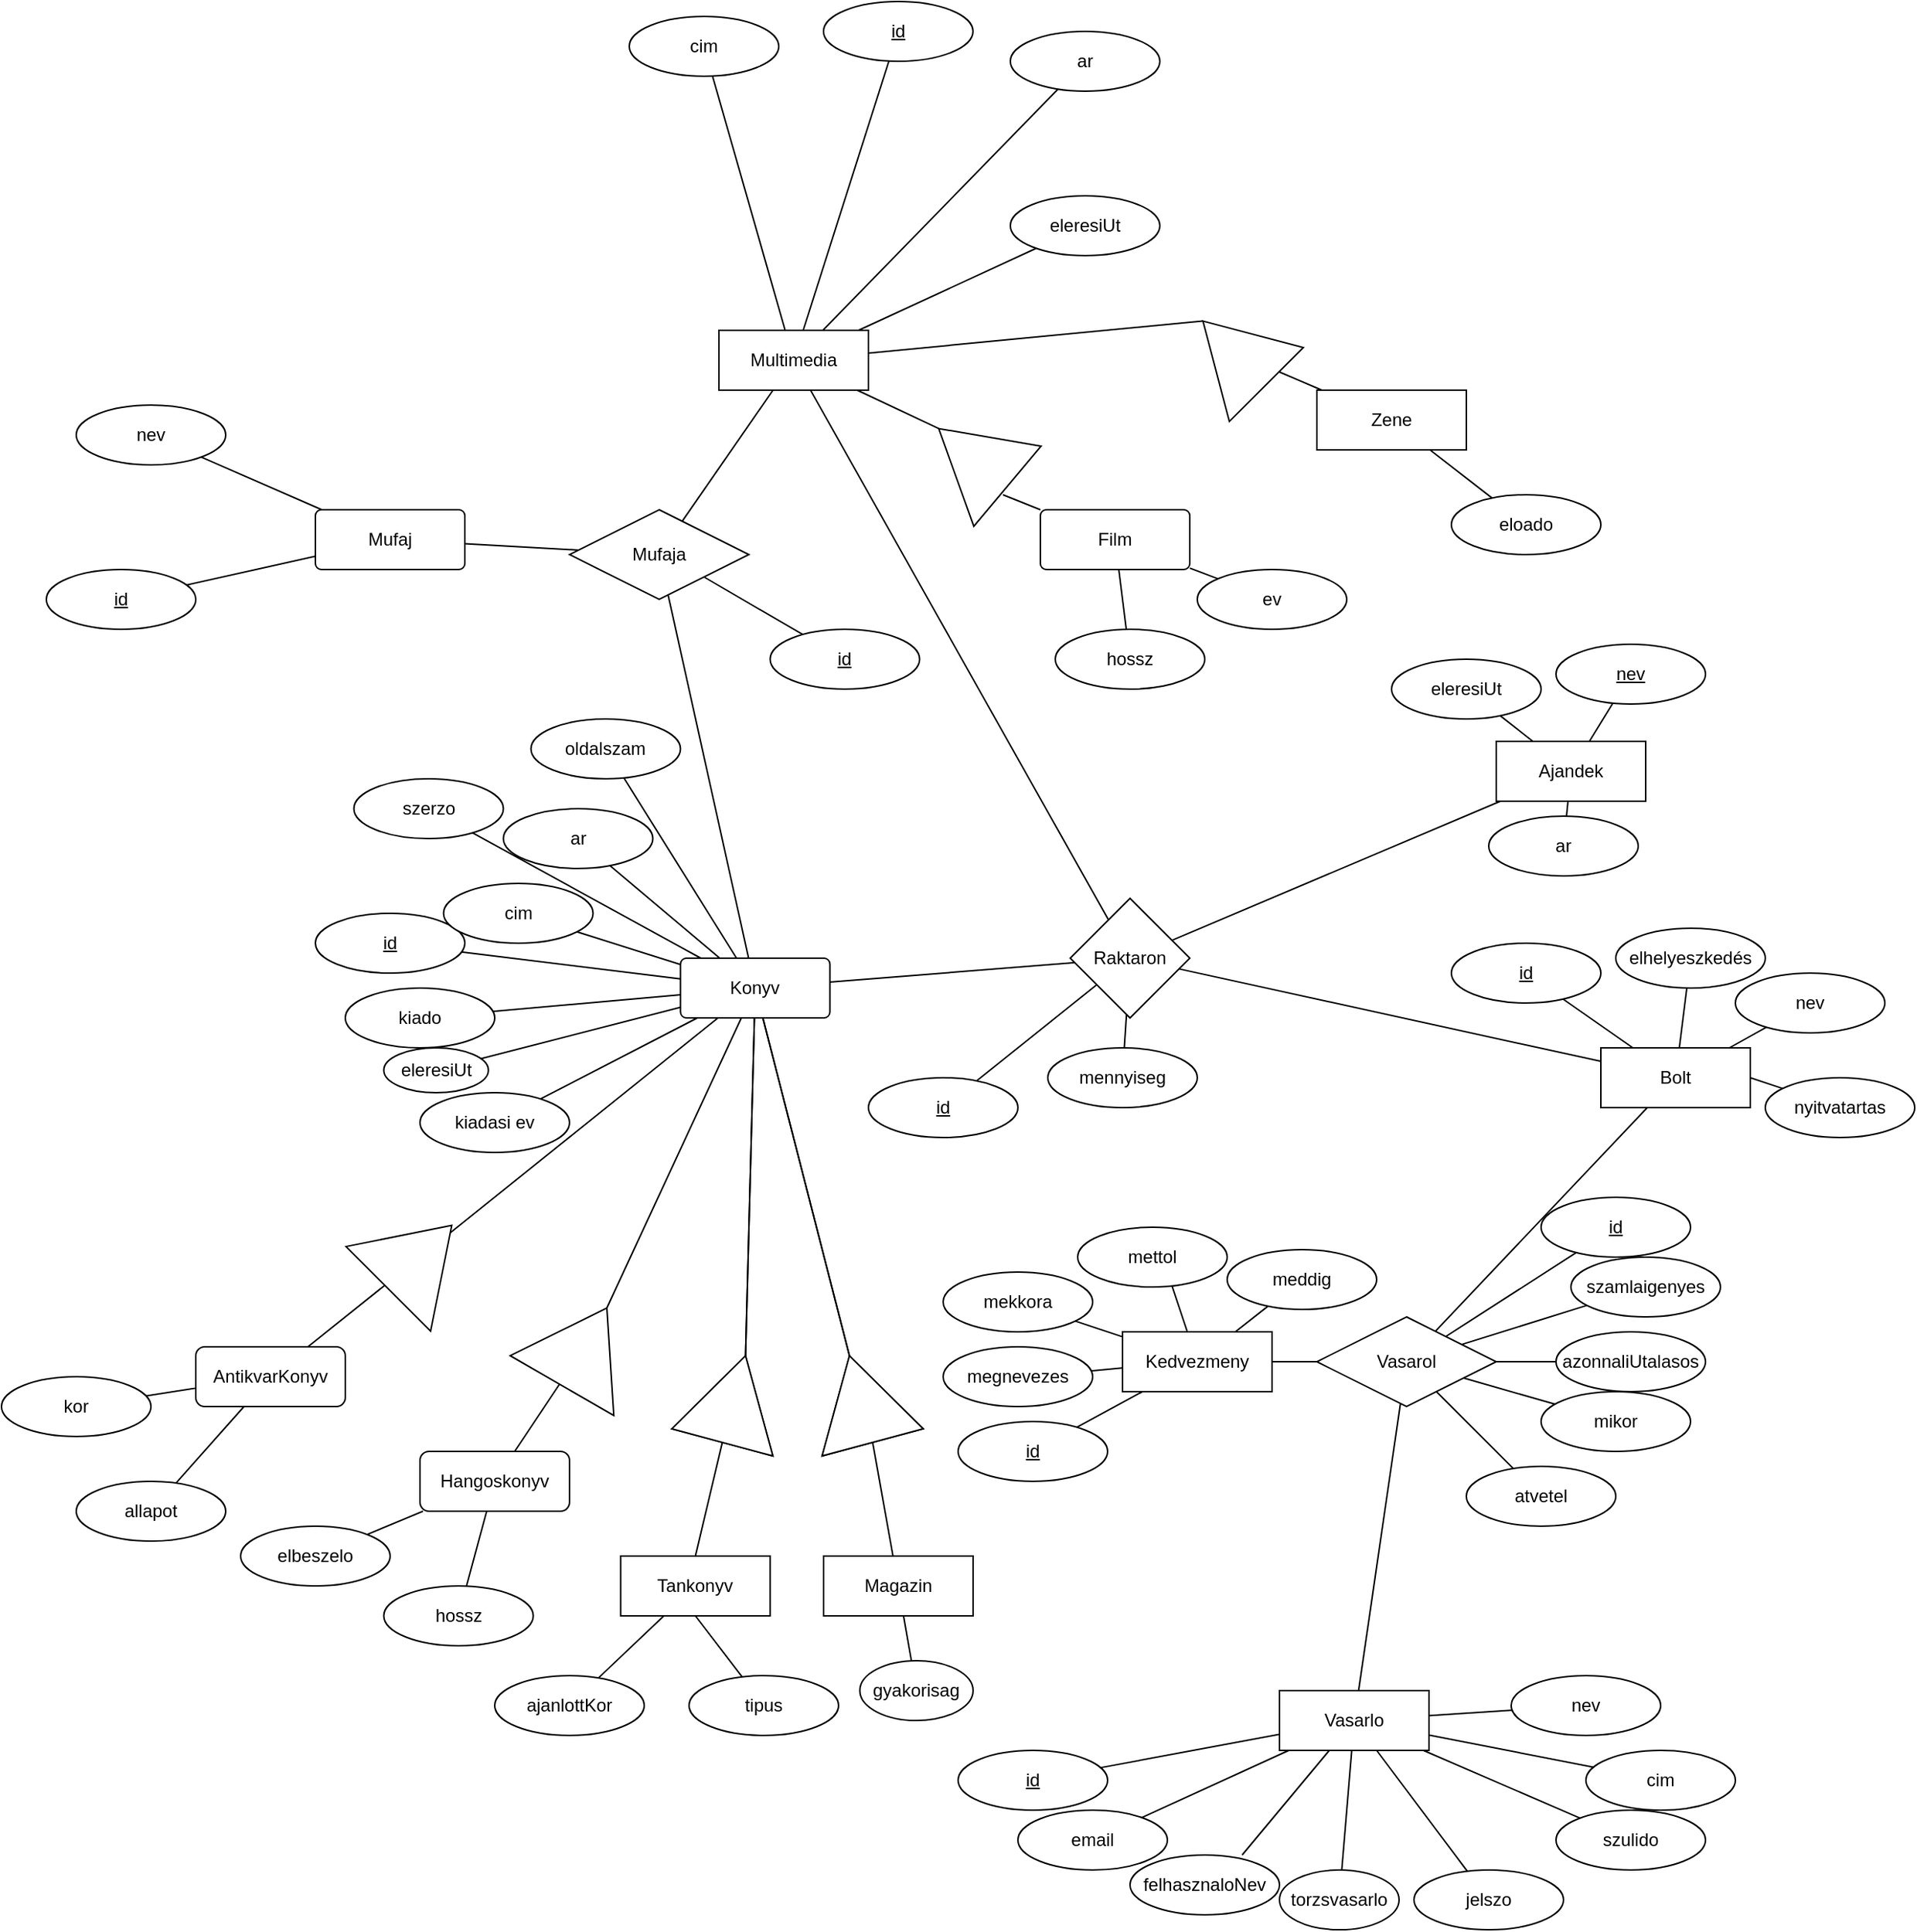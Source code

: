 <mxfile version="14.5.3" type="device"><diagram id="R2lEEEUBdFMjLlhIrx00" name="Page-1"><mxGraphModel dx="2272" dy="1894" grid="1" gridSize="10" guides="1" tooltips="1" connect="1" arrows="1" fold="1" page="1" pageScale="1" pageWidth="850" pageHeight="1100" math="0" shadow="0" extFonts="Permanent Marker^https://fonts.googleapis.com/css?family=Permanent+Marker"><root><mxCell id="0"/><mxCell id="1" parent="0"/><mxCell id="XrJ8PS8pZuy_nvLOSSVN-3" value="Raktaron" style="rhombus;whiteSpace=wrap;html=1;" parent="1" vertex="1"><mxGeometry x="45" y="-80" width="80" height="80" as="geometry"/></mxCell><mxCell id="XrJ8PS8pZuy_nvLOSSVN-24" value="kiado" style="ellipse;whiteSpace=wrap;html=1;align=center;" parent="1" vertex="1"><mxGeometry x="-440" y="-20" width="100" height="40" as="geometry"/></mxCell><mxCell id="XrJ8PS8pZuy_nvLOSSVN-25" value="elhelyeszkedés" style="ellipse;whiteSpace=wrap;html=1;align=center;" parent="1" vertex="1"><mxGeometry x="410" y="-60" width="100" height="40" as="geometry"/></mxCell><mxCell id="XrJ8PS8pZuy_nvLOSSVN-26" value="id" style="ellipse;whiteSpace=wrap;html=1;align=center;fontStyle=4" parent="1" vertex="1"><mxGeometry x="-460" y="-70" width="100" height="40" as="geometry"/></mxCell><mxCell id="XrJ8PS8pZuy_nvLOSSVN-27" value="cim" style="ellipse;whiteSpace=wrap;html=1;align=center;" parent="1" vertex="1"><mxGeometry x="-374.24" y="-90" width="100" height="40" as="geometry"/></mxCell><mxCell id="XrJ8PS8pZuy_nvLOSSVN-29" value="id" style="ellipse;whiteSpace=wrap;html=1;align=center;fontStyle=4" parent="1" vertex="1"><mxGeometry x="300" y="-50" width="100" height="40" as="geometry"/></mxCell><mxCell id="XrJ8PS8pZuy_nvLOSSVN-31" value="kiadasi ev" style="ellipse;whiteSpace=wrap;html=1;align=center;" parent="1" vertex="1"><mxGeometry x="-390" y="50" width="100" height="40" as="geometry"/></mxCell><mxCell id="XrJ8PS8pZuy_nvLOSSVN-32" value="Konyv" style="rounded=1;arcSize=10;whiteSpace=wrap;html=1;align=center;" parent="1" vertex="1"><mxGeometry x="-215.76" y="-40" width="100" height="40" as="geometry"/></mxCell><mxCell id="XrJ8PS8pZuy_nvLOSSVN-33" value="Bolt" style="whiteSpace=wrap;html=1;align=center;" parent="1" vertex="1"><mxGeometry x="400" y="20" width="100" height="40" as="geometry"/></mxCell><mxCell id="XrJ8PS8pZuy_nvLOSSVN-35" value="" style="endArrow=none;html=1;rounded=0;" parent="1" source="XrJ8PS8pZuy_nvLOSSVN-3" target="XrJ8PS8pZuy_nvLOSSVN-32" edge="1"><mxGeometry relative="1" as="geometry"><mxPoint x="-40" y="80" as="sourcePoint"/><mxPoint x="120" y="80" as="targetPoint"/></mxGeometry></mxCell><mxCell id="XrJ8PS8pZuy_nvLOSSVN-36" value="" style="endArrow=none;html=1;rounded=0;" parent="1" source="XrJ8PS8pZuy_nvLOSSVN-33" target="XrJ8PS8pZuy_nvLOSSVN-3" edge="1"><mxGeometry relative="1" as="geometry"><mxPoint x="-40" y="80" as="sourcePoint"/><mxPoint x="120" y="80" as="targetPoint"/></mxGeometry></mxCell><mxCell id="XrJ8PS8pZuy_nvLOSSVN-37" value="" style="endArrow=none;html=1;rounded=0;" parent="1" source="XrJ8PS8pZuy_nvLOSSVN-32" target="XrJ8PS8pZuy_nvLOSSVN-26" edge="1"><mxGeometry relative="1" as="geometry"><mxPoint x="-40" y="80" as="sourcePoint"/><mxPoint x="120" y="80" as="targetPoint"/></mxGeometry></mxCell><mxCell id="XrJ8PS8pZuy_nvLOSSVN-38" value="" style="endArrow=none;html=1;rounded=0;" parent="1" source="XrJ8PS8pZuy_nvLOSSVN-32" target="XrJ8PS8pZuy_nvLOSSVN-27" edge="1"><mxGeometry relative="1" as="geometry"><mxPoint x="-40" y="80" as="sourcePoint"/><mxPoint x="120" y="80" as="targetPoint"/></mxGeometry></mxCell><mxCell id="XrJ8PS8pZuy_nvLOSSVN-39" value="" style="endArrow=none;html=1;rounded=0;" parent="1" source="XrJ8PS8pZuy_nvLOSSVN-32" target="XrJ8PS8pZuy_nvLOSSVN-24" edge="1"><mxGeometry relative="1" as="geometry"><mxPoint x="-40" y="80" as="sourcePoint"/><mxPoint x="120" y="80" as="targetPoint"/></mxGeometry></mxCell><mxCell id="XrJ8PS8pZuy_nvLOSSVN-40" value="" style="endArrow=none;html=1;rounded=0;" parent="1" source="XrJ8PS8pZuy_nvLOSSVN-32" target="XrJ8PS8pZuy_nvLOSSVN-31" edge="1"><mxGeometry relative="1" as="geometry"><mxPoint x="-40" y="80" as="sourcePoint"/><mxPoint x="120" y="80" as="targetPoint"/></mxGeometry></mxCell><mxCell id="XrJ8PS8pZuy_nvLOSSVN-41" value="" style="endArrow=none;html=1;rounded=0;" parent="1" source="XrJ8PS8pZuy_nvLOSSVN-29" target="XrJ8PS8pZuy_nvLOSSVN-33" edge="1"><mxGeometry relative="1" as="geometry"><mxPoint x="-40" y="80" as="sourcePoint"/><mxPoint x="120" y="80" as="targetPoint"/></mxGeometry></mxCell><mxCell id="XrJ8PS8pZuy_nvLOSSVN-42" value="" style="endArrow=none;html=1;rounded=0;" parent="1" source="XrJ8PS8pZuy_nvLOSSVN-25" target="XrJ8PS8pZuy_nvLOSSVN-33" edge="1"><mxGeometry relative="1" as="geometry"><mxPoint x="-40" y="80" as="sourcePoint"/><mxPoint x="120" y="80" as="targetPoint"/></mxGeometry></mxCell><mxCell id="XrJ8PS8pZuy_nvLOSSVN-46" value="" style="endArrow=none;html=1;rounded=0;" parent="1" source="XrJ8PS8pZuy_nvLOSSVN-68" target="XrJ8PS8pZuy_nvLOSSVN-3" edge="1"><mxGeometry relative="1" as="geometry"><mxPoint x="200" y="-90" as="sourcePoint"/><mxPoint x="120" y="80" as="targetPoint"/></mxGeometry></mxCell><mxCell id="XrJ8PS8pZuy_nvLOSSVN-49" value="" style="endArrow=none;html=1;rounded=0;" parent="1" source="XrJ8PS8pZuy_nvLOSSVN-32" target="XrJ8PS8pZuy_nvLOSSVN-52" edge="1"><mxGeometry relative="1" as="geometry"><mxPoint x="-40" y="80" as="sourcePoint"/><mxPoint x="-197.895" y="151.053" as="targetPoint"/></mxGeometry></mxCell><mxCell id="XrJ8PS8pZuy_nvLOSSVN-51" value="Mufaj" style="rounded=1;arcSize=10;whiteSpace=wrap;html=1;align=center;" parent="1" vertex="1"><mxGeometry x="-460" y="-340" width="100" height="40" as="geometry"/></mxCell><mxCell id="XrJ8PS8pZuy_nvLOSSVN-52" value="Mufaja" style="shape=rhombus;perimeter=rhombusPerimeter;whiteSpace=wrap;html=1;align=center;" parent="1" vertex="1"><mxGeometry x="-290" y="-340" width="120" height="60" as="geometry"/></mxCell><mxCell id="XrJ8PS8pZuy_nvLOSSVN-53" value="" style="endArrow=none;html=1;rounded=0;" parent="1" source="XrJ8PS8pZuy_nvLOSSVN-51" target="XrJ8PS8pZuy_nvLOSSVN-52" edge="1"><mxGeometry relative="1" as="geometry"><mxPoint x="-94.286" y="80" as="sourcePoint"/><mxPoint x="-217.333" y="181.333" as="targetPoint"/></mxGeometry></mxCell><mxCell id="XrJ8PS8pZuy_nvLOSSVN-54" value="nev" style="ellipse;whiteSpace=wrap;html=1;align=center;" parent="1" vertex="1"><mxGeometry x="-620" y="-410" width="100" height="40" as="geometry"/></mxCell><mxCell id="XrJ8PS8pZuy_nvLOSSVN-55" value="" style="endArrow=none;html=1;rounded=0;" parent="1" source="XrJ8PS8pZuy_nvLOSSVN-54" target="XrJ8PS8pZuy_nvLOSSVN-51" edge="1"><mxGeometry relative="1" as="geometry"><mxPoint x="-40" y="80" as="sourcePoint"/><mxPoint x="120" y="80" as="targetPoint"/></mxGeometry></mxCell><mxCell id="XrJ8PS8pZuy_nvLOSSVN-56" value="szerzo" style="ellipse;whiteSpace=wrap;html=1;align=center;" parent="1" vertex="1"><mxGeometry x="-434.24" y="-160" width="100" height="40" as="geometry"/></mxCell><mxCell id="XrJ8PS8pZuy_nvLOSSVN-57" value="" style="endArrow=none;html=1;rounded=0;" parent="1" source="XrJ8PS8pZuy_nvLOSSVN-56" target="XrJ8PS8pZuy_nvLOSSVN-32" edge="1"><mxGeometry relative="1" as="geometry"><mxPoint x="-40" y="80" as="sourcePoint"/><mxPoint x="120" y="80" as="targetPoint"/></mxGeometry></mxCell><mxCell id="XrJ8PS8pZuy_nvLOSSVN-58" value="Vasarlo" style="whiteSpace=wrap;html=1;align=center;" parent="1" vertex="1"><mxGeometry x="185" y="450" width="100" height="40" as="geometry"/></mxCell><mxCell id="XrJ8PS8pZuy_nvLOSSVN-59" value="Vasarol" style="shape=rhombus;perimeter=rhombusPerimeter;whiteSpace=wrap;html=1;align=center;" parent="1" vertex="1"><mxGeometry x="210" y="200" width="120" height="60" as="geometry"/></mxCell><mxCell id="XrJ8PS8pZuy_nvLOSSVN-60" value="" style="endArrow=none;html=1;rounded=0;" parent="1" source="XrJ8PS8pZuy_nvLOSSVN-58" target="XrJ8PS8pZuy_nvLOSSVN-59" edge="1"><mxGeometry relative="1" as="geometry"><mxPoint x="310" y="230" as="sourcePoint"/><mxPoint x="470" y="230" as="targetPoint"/></mxGeometry></mxCell><mxCell id="XrJ8PS8pZuy_nvLOSSVN-61" value="" style="endArrow=none;html=1;rounded=0;" parent="1" source="XrJ8PS8pZuy_nvLOSSVN-59" target="XrJ8PS8pZuy_nvLOSSVN-33" edge="1"><mxGeometry relative="1" as="geometry"><mxPoint x="310" y="230" as="sourcePoint"/><mxPoint x="470" y="230" as="targetPoint"/></mxGeometry></mxCell><mxCell id="XrJ8PS8pZuy_nvLOSSVN-63" value="nev" style="ellipse;whiteSpace=wrap;html=1;align=center;" parent="1" vertex="1"><mxGeometry x="340" y="440" width="100" height="40" as="geometry"/></mxCell><mxCell id="XrJ8PS8pZuy_nvLOSSVN-64" value="id" style="ellipse;whiteSpace=wrap;html=1;align=center;fontStyle=4" parent="1" vertex="1"><mxGeometry x="-30" y="490" width="100" height="40" as="geometry"/></mxCell><mxCell id="XrJ8PS8pZuy_nvLOSSVN-65" value="cim" style="ellipse;whiteSpace=wrap;html=1;align=center;" parent="1" vertex="1"><mxGeometry x="390" y="490" width="100" height="40" as="geometry"/></mxCell><mxCell id="XrJ8PS8pZuy_nvLOSSVN-68" value="mennyiseg" style="ellipse;whiteSpace=wrap;html=1;align=center;" parent="1" vertex="1"><mxGeometry x="30" y="20" width="100" height="40" as="geometry"/></mxCell><mxCell id="XrJ8PS8pZuy_nvLOSSVN-69" value="" style="endArrow=none;html=1;rounded=0;" parent="1" source="XrJ8PS8pZuy_nvLOSSVN-58" target="XrJ8PS8pZuy_nvLOSSVN-63" edge="1"><mxGeometry relative="1" as="geometry"><mxPoint x="260.769" y="355.385" as="sourcePoint"/><mxPoint x="381.243" y="344.432" as="targetPoint"/></mxGeometry></mxCell><mxCell id="XrJ8PS8pZuy_nvLOSSVN-70" value="" style="endArrow=none;html=1;rounded=0;" parent="1" source="XrJ8PS8pZuy_nvLOSSVN-58" target="XrJ8PS8pZuy_nvLOSSVN-64" edge="1"><mxGeometry relative="1" as="geometry"><mxPoint x="206.667" y="530" as="sourcePoint"/><mxPoint x="193.326" y="610.044" as="targetPoint"/></mxGeometry></mxCell><mxCell id="XrJ8PS8pZuy_nvLOSSVN-73" value="id" style="ellipse;whiteSpace=wrap;html=1;align=center;fontStyle=4" parent="1" vertex="1"><mxGeometry x="360" y="120" width="100" height="40" as="geometry"/></mxCell><mxCell id="XrJ8PS8pZuy_nvLOSSVN-74" value="" style="endArrow=none;html=1;rounded=0;" parent="1" source="XrJ8PS8pZuy_nvLOSSVN-59" target="XrJ8PS8pZuy_nvLOSSVN-73" edge="1"><mxGeometry relative="1" as="geometry"><mxPoint x="256.667" y="366.667" as="sourcePoint"/><mxPoint x="372.913" y="383.273" as="targetPoint"/></mxGeometry></mxCell><mxCell id="XrJ8PS8pZuy_nvLOSSVN-75" value="szulido" style="ellipse;whiteSpace=wrap;html=1;align=center;" parent="1" vertex="1"><mxGeometry x="370" y="530" width="100" height="40" as="geometry"/></mxCell><mxCell id="XrJ8PS8pZuy_nvLOSSVN-76" value="email" style="ellipse;whiteSpace=wrap;html=1;align=center;" parent="1" vertex="1"><mxGeometry x="10" y="530" width="100" height="40" as="geometry"/></mxCell><mxCell id="XrJ8PS8pZuy_nvLOSSVN-78" value="torzsvasarlo" style="ellipse;whiteSpace=wrap;html=1;align=center;" parent="1" vertex="1"><mxGeometry x="185" y="570" width="80" height="40" as="geometry"/></mxCell><mxCell id="XrJ8PS8pZuy_nvLOSSVN-81" value="" style="endArrow=none;html=1;rounded=0;" parent="1" source="XrJ8PS8pZuy_nvLOSSVN-58" target="XrJ8PS8pZuy_nvLOSSVN-65" edge="1"><mxGeometry relative="1" as="geometry"><mxPoint x="170" y="524.348" as="sourcePoint"/><mxPoint x="38.859" y="535.751" as="targetPoint"/></mxGeometry></mxCell><mxCell id="XrJ8PS8pZuy_nvLOSSVN-82" value="" style="endArrow=none;html=1;rounded=0;" parent="1" source="XrJ8PS8pZuy_nvLOSSVN-58" target="XrJ8PS8pZuy_nvLOSSVN-78" edge="1"><mxGeometry relative="1" as="geometry"><mxPoint x="180" y="534.348" as="sourcePoint"/><mxPoint x="48.859" y="545.751" as="targetPoint"/></mxGeometry></mxCell><mxCell id="XrJ8PS8pZuy_nvLOSSVN-85" value="" style="endArrow=none;html=1;rounded=0;" parent="1" source="XrJ8PS8pZuy_nvLOSSVN-58" target="XrJ8PS8pZuy_nvLOSSVN-75" edge="1"><mxGeometry relative="1" as="geometry"><mxPoint x="210" y="564.348" as="sourcePoint"/><mxPoint x="78.859" y="575.751" as="targetPoint"/></mxGeometry></mxCell><mxCell id="XrJ8PS8pZuy_nvLOSSVN-86" value="" style="endArrow=none;html=1;rounded=0;" parent="1" source="XrJ8PS8pZuy_nvLOSSVN-58" target="XrJ8PS8pZuy_nvLOSSVN-76" edge="1"><mxGeometry relative="1" as="geometry"><mxPoint x="220" y="574.348" as="sourcePoint"/><mxPoint x="88.859" y="585.751" as="targetPoint"/></mxGeometry></mxCell><mxCell id="XrJ8PS8pZuy_nvLOSSVN-88" value="azonnaliUtalasos" style="ellipse;whiteSpace=wrap;html=1;align=center;" parent="1" vertex="1"><mxGeometry x="370" y="210" width="100" height="40" as="geometry"/></mxCell><mxCell id="XrJ8PS8pZuy_nvLOSSVN-89" value="szamlaigenyes" style="ellipse;whiteSpace=wrap;html=1;align=center;" parent="1" vertex="1"><mxGeometry x="380" y="160" width="100" height="40" as="geometry"/></mxCell><mxCell id="XrJ8PS8pZuy_nvLOSSVN-90" value="" style="endArrow=none;html=1;rounded=0;" parent="1" source="XrJ8PS8pZuy_nvLOSSVN-59" target="XrJ8PS8pZuy_nvLOSSVN-88" edge="1"><mxGeometry relative="1" as="geometry"><mxPoint x="255.333" y="292.333" as="sourcePoint"/><mxPoint x="411.979" y="347.011" as="targetPoint"/></mxGeometry></mxCell><mxCell id="XrJ8PS8pZuy_nvLOSSVN-91" value="" style="endArrow=none;html=1;rounded=0;" parent="1" source="XrJ8PS8pZuy_nvLOSSVN-59" target="XrJ8PS8pZuy_nvLOSSVN-89" edge="1"><mxGeometry relative="1" as="geometry"><mxPoint x="265.333" y="302.333" as="sourcePoint"/><mxPoint x="421.979" y="357.011" as="targetPoint"/></mxGeometry></mxCell><mxCell id="XrJ8PS8pZuy_nvLOSSVN-92" value="id" style="ellipse;whiteSpace=wrap;html=1;align=center;fontStyle=4" parent="1" vertex="1"><mxGeometry x="-120.06" y="-680" width="100" height="40" as="geometry"/></mxCell><mxCell id="XrJ8PS8pZuy_nvLOSSVN-93" value="Film" style="rounded=1;arcSize=10;whiteSpace=wrap;html=1;align=center;" parent="1" vertex="1"><mxGeometry x="25" y="-340" width="100" height="40" as="geometry"/></mxCell><mxCell id="XrJ8PS8pZuy_nvLOSSVN-94" value="" style="endArrow=none;html=1;rounded=0;" parent="1" source="IiNPLwiENyYTRC3x_rsG-48" target="XrJ8PS8pZuy_nvLOSSVN-92" edge="1"><mxGeometry relative="1" as="geometry"><mxPoint x="-0.06" y="-640" as="sourcePoint"/><mxPoint x="-75.254" y="-539.612" as="targetPoint"/></mxGeometry></mxCell><mxCell id="XrJ8PS8pZuy_nvLOSSVN-96" value="" style="endArrow=none;html=1;rounded=0;" parent="1" source="XrJ8PS8pZuy_nvLOSSVN-93" target="XrJ8PS8pZuy_nvLOSSVN-103" edge="1"><mxGeometry relative="1" as="geometry"><mxPoint x="11.65" y="-476.3" as="sourcePoint"/><mxPoint x="-159.374" y="-580.001" as="targetPoint"/></mxGeometry></mxCell><mxCell id="XrJ8PS8pZuy_nvLOSSVN-99" value="ar" style="ellipse;whiteSpace=wrap;html=1;align=center;" parent="1" vertex="1"><mxGeometry x="-334.24" y="-140" width="100" height="40" as="geometry"/></mxCell><mxCell id="XrJ8PS8pZuy_nvLOSSVN-100" value="" style="endArrow=none;html=1;rounded=0;" parent="1" source="XrJ8PS8pZuy_nvLOSSVN-32" target="XrJ8PS8pZuy_nvLOSSVN-99" edge="1"><mxGeometry relative="1" as="geometry"><mxPoint x="-70" y="80" as="sourcePoint"/><mxPoint x="-70" y="150" as="targetPoint"/></mxGeometry></mxCell><mxCell id="XrJ8PS8pZuy_nvLOSSVN-103" value="hossz" style="ellipse;whiteSpace=wrap;html=1;align=center;" parent="1" vertex="1"><mxGeometry x="35" y="-260" width="100" height="40" as="geometry"/></mxCell><mxCell id="XrJ8PS8pZuy_nvLOSSVN-104" value="hossz" style="ellipse;whiteSpace=wrap;html=1;align=center;" parent="1" vertex="1"><mxGeometry x="-414.24" y="380" width="100" height="40" as="geometry"/></mxCell><mxCell id="XrJ8PS8pZuy_nvLOSSVN-105" value="" style="endArrow=none;html=1;rounded=0;" parent="1" source="XrJ8PS8pZuy_nvLOSSVN-111" target="XrJ8PS8pZuy_nvLOSSVN-104" edge="1"><mxGeometry relative="1" as="geometry"><mxPoint x="-70" y="80" as="sourcePoint"/><mxPoint x="-70" y="150" as="targetPoint"/></mxGeometry></mxCell><mxCell id="XrJ8PS8pZuy_nvLOSSVN-107" value="" style="endArrow=none;html=1;rounded=0;" parent="1" source="XrJ8PS8pZuy_nvLOSSVN-109" target="XrJ8PS8pZuy_nvLOSSVN-111" edge="1"><mxGeometry relative="1" as="geometry"><mxPoint x="-180" y="-230" as="sourcePoint"/><mxPoint x="-410" y="323.81" as="targetPoint"/></mxGeometry></mxCell><mxCell id="XrJ8PS8pZuy_nvLOSSVN-109" value="" style="triangle;whiteSpace=wrap;html=1;rotation=-60;" parent="1" vertex="1"><mxGeometry x="-310" y="180" width="60" height="80" as="geometry"/></mxCell><mxCell id="XrJ8PS8pZuy_nvLOSSVN-110" value="" style="endArrow=none;html=1;rounded=0;entryX=1;entryY=0.5;entryDx=0;entryDy=0;" parent="1" source="XrJ8PS8pZuy_nvLOSSVN-32" target="XrJ8PS8pZuy_nvLOSSVN-109" edge="1"><mxGeometry relative="1" as="geometry"><mxPoint x="-104.104" y="70" as="sourcePoint"/><mxPoint x="-410" y="323.81" as="targetPoint"/></mxGeometry></mxCell><mxCell id="XrJ8PS8pZuy_nvLOSSVN-111" value="Hangoskonyv" style="rounded=1;whiteSpace=wrap;html=1;" parent="1" vertex="1"><mxGeometry x="-390" y="290" width="100" height="40" as="geometry"/></mxCell><mxCell id="XrJ8PS8pZuy_nvLOSSVN-112" value="elbeszelo" style="ellipse;whiteSpace=wrap;html=1;align=center;" parent="1" vertex="1"><mxGeometry x="-510" y="340" width="100" height="40" as="geometry"/></mxCell><mxCell id="XrJ8PS8pZuy_nvLOSSVN-113" value="" style="endArrow=none;html=1;rounded=0;" parent="1" source="XrJ8PS8pZuy_nvLOSSVN-111" target="XrJ8PS8pZuy_nvLOSSVN-112" edge="1"><mxGeometry relative="1" as="geometry"><mxPoint x="-395.758" y="350" as="sourcePoint"/><mxPoint x="-377.197" y="400.208" as="targetPoint"/></mxGeometry></mxCell><mxCell id="XrJ8PS8pZuy_nvLOSSVN-114" value="oldalszam" style="ellipse;whiteSpace=wrap;html=1;align=center;" parent="1" vertex="1"><mxGeometry x="-315.76" y="-200" width="100" height="40" as="geometry"/></mxCell><mxCell id="XrJ8PS8pZuy_nvLOSSVN-115" value="" style="endArrow=none;html=1;rounded=0;" parent="1" source="XrJ8PS8pZuy_nvLOSSVN-32" target="XrJ8PS8pZuy_nvLOSSVN-114" edge="1"><mxGeometry relative="1" as="geometry"><mxPoint x="-70" y="80" as="sourcePoint"/><mxPoint x="-70" y="150" as="targetPoint"/></mxGeometry></mxCell><mxCell id="XrJ8PS8pZuy_nvLOSSVN-118" value="kor" style="ellipse;whiteSpace=wrap;html=1;align=center;" parent="1" vertex="1"><mxGeometry x="-670" y="240" width="100" height="40" as="geometry"/></mxCell><mxCell id="XrJ8PS8pZuy_nvLOSSVN-119" value="" style="endArrow=none;html=1;rounded=0;" parent="1" source="XrJ8PS8pZuy_nvLOSSVN-122" target="XrJ8PS8pZuy_nvLOSSVN-118" edge="1"><mxGeometry relative="1" as="geometry"><mxPoint x="-250" y="30" as="sourcePoint"/><mxPoint x="-250" y="100" as="targetPoint"/></mxGeometry></mxCell><mxCell id="XrJ8PS8pZuy_nvLOSSVN-120" value="" style="endArrow=none;html=1;rounded=0;" parent="1" source="XrJ8PS8pZuy_nvLOSSVN-121" target="XrJ8PS8pZuy_nvLOSSVN-122" edge="1"><mxGeometry relative="1" as="geometry"><mxPoint x="-360" y="-280" as="sourcePoint"/><mxPoint x="-590" y="273.81" as="targetPoint"/></mxGeometry></mxCell><mxCell id="XrJ8PS8pZuy_nvLOSSVN-121" value="" style="triangle;whiteSpace=wrap;html=1;rotation=-45;" parent="1" vertex="1"><mxGeometry x="-420" y="120" width="60" height="80" as="geometry"/></mxCell><mxCell id="XrJ8PS8pZuy_nvLOSSVN-122" value="AntikvarKonyv" style="rounded=1;whiteSpace=wrap;html=1;" parent="1" vertex="1"><mxGeometry x="-540" y="220" width="100" height="40" as="geometry"/></mxCell><mxCell id="XrJ8PS8pZuy_nvLOSSVN-123" value="allapot" style="ellipse;whiteSpace=wrap;html=1;align=center;" parent="1" vertex="1"><mxGeometry x="-620" y="310" width="100" height="40" as="geometry"/></mxCell><mxCell id="XrJ8PS8pZuy_nvLOSSVN-124" value="" style="endArrow=none;html=1;rounded=0;" parent="1" source="XrJ8PS8pZuy_nvLOSSVN-122" target="XrJ8PS8pZuy_nvLOSSVN-123" edge="1"><mxGeometry relative="1" as="geometry"><mxPoint x="-575.758" y="300" as="sourcePoint"/><mxPoint x="-557.197" y="350.208" as="targetPoint"/></mxGeometry></mxCell><mxCell id="XrJ8PS8pZuy_nvLOSSVN-125" value="" style="endArrow=none;html=1;rounded=0;" parent="1" source="XrJ8PS8pZuy_nvLOSSVN-32" target="XrJ8PS8pZuy_nvLOSSVN-121" edge="1"><mxGeometry relative="1" as="geometry"><mxPoint x="-95.72" y="80" as="sourcePoint"/><mxPoint x="-255.664" y="204.373" as="targetPoint"/></mxGeometry></mxCell><mxCell id="XrJ8PS8pZuy_nvLOSSVN-142" value="Zene" style="rounded=0;whiteSpace=wrap;html=1;" parent="1" vertex="1"><mxGeometry x="210" y="-420" width="100" height="40" as="geometry"/></mxCell><mxCell id="XrJ8PS8pZuy_nvLOSSVN-146" value="ar" style="ellipse;whiteSpace=wrap;html=1;align=center;" parent="1" vertex="1"><mxGeometry x="4.94" y="-660" width="100" height="40" as="geometry"/></mxCell><mxCell id="XrJ8PS8pZuy_nvLOSSVN-147" value="" style="endArrow=none;html=1;rounded=0;" parent="1" source="IiNPLwiENyYTRC3x_rsG-48" target="XrJ8PS8pZuy_nvLOSSVN-146" edge="1"><mxGeometry relative="1" as="geometry"><mxPoint x="-47.429" y="-660" as="sourcePoint"/><mxPoint x="-302.47" y="-800" as="targetPoint"/></mxGeometry></mxCell><mxCell id="XrJ8PS8pZuy_nvLOSSVN-150" value="eloado" style="ellipse;whiteSpace=wrap;html=1;align=center;" parent="1" vertex="1"><mxGeometry x="300" y="-350" width="100" height="40" as="geometry"/></mxCell><mxCell id="XrJ8PS8pZuy_nvLOSSVN-151" value="" style="endArrow=none;html=1;rounded=0;" parent="1" source="XrJ8PS8pZuy_nvLOSSVN-150" target="XrJ8PS8pZuy_nvLOSSVN-142" edge="1"><mxGeometry relative="1" as="geometry"><mxPoint x="325.273" y="-650.382" as="sourcePoint"/><mxPoint x="265" y="-530" as="targetPoint"/></mxGeometry></mxCell><mxCell id="XrJ8PS8pZuy_nvLOSSVN-98" value="cim" style="ellipse;whiteSpace=wrap;html=1;align=center;" parent="1" vertex="1"><mxGeometry x="-250" y="-670" width="100" height="40" as="geometry"/></mxCell><mxCell id="1aypObMpzizOVe4IXBlL-1" value="" style="endArrow=none;html=1;rounded=0;" parent="1" source="IiNPLwiENyYTRC3x_rsG-48" target="XrJ8PS8pZuy_nvLOSSVN-98" edge="1"><mxGeometry relative="1" as="geometry"><mxPoint x="-30.06" y="-640" as="sourcePoint"/><mxPoint x="-73.875" y="-650.507" as="targetPoint"/></mxGeometry></mxCell><mxCell id="1aypObMpzizOVe4IXBlL-3" style="edgeStyle=orthogonalEdgeStyle;rounded=0;orthogonalLoop=1;jettySize=auto;html=1;exitX=0.5;exitY=1;exitDx=0;exitDy=0;" parent="1" source="XrJ8PS8pZuy_nvLOSSVN-103" target="XrJ8PS8pZuy_nvLOSSVN-103" edge="1"><mxGeometry relative="1" as="geometry"/></mxCell><mxCell id="1aypObMpzizOVe4IXBlL-6" value="" style="endArrow=none;html=1;rounded=0;entryX=1;entryY=0.5;entryDx=0;entryDy=0;" parent="1" source="XrJ8PS8pZuy_nvLOSSVN-32" target="1aypObMpzizOVe4IXBlL-8" edge="1"><mxGeometry relative="1" as="geometry"><mxPoint x="-180" y="160" as="sourcePoint"/><mxPoint x="-150" y="220" as="targetPoint"/></mxGeometry></mxCell><mxCell id="1aypObMpzizOVe4IXBlL-8" value="" style="triangle;whiteSpace=wrap;html=1;rotation=-75;" parent="1" vertex="1"><mxGeometry x="-210" y="220" width="60" height="70" as="geometry"/></mxCell><mxCell id="1aypObMpzizOVe4IXBlL-9" value="" style="endArrow=none;html=1;entryX=0;entryY=0.5;entryDx=0;entryDy=0;exitX=0.5;exitY=0;exitDx=0;exitDy=0;" parent="1" source="1aypObMpzizOVe4IXBlL-10" target="1aypObMpzizOVe4IXBlL-8" edge="1"><mxGeometry width="50" height="50" relative="1" as="geometry"><mxPoint x="-210" y="340" as="sourcePoint"/><mxPoint x="-170" y="310" as="targetPoint"/></mxGeometry></mxCell><mxCell id="1aypObMpzizOVe4IXBlL-10" value="Tankonyv" style="whiteSpace=wrap;html=1;align=center;" parent="1" vertex="1"><mxGeometry x="-255.76" y="360" width="100" height="40" as="geometry"/></mxCell><mxCell id="1aypObMpzizOVe4IXBlL-15" value="" style="endArrow=none;html=1;exitX=0.5;exitY=1;exitDx=0;exitDy=0;" parent="1" source="1aypObMpzizOVe4IXBlL-10" target="IiNPLwiENyYTRC3x_rsG-20" edge="1"><mxGeometry width="50" height="50" relative="1" as="geometry"><mxPoint x="-40" y="230" as="sourcePoint"/><mxPoint x="-170.046" y="457.143" as="targetPoint"/></mxGeometry></mxCell><mxCell id="1aypObMpzizOVe4IXBlL-16" value="ajanlottKor" style="ellipse;whiteSpace=wrap;html=1;align=center;" parent="1" vertex="1"><mxGeometry x="-340" y="440" width="100" height="40" as="geometry"/></mxCell><mxCell id="1aypObMpzizOVe4IXBlL-17" value="" style="endArrow=none;html=1;" parent="1" source="1aypObMpzizOVe4IXBlL-10" target="1aypObMpzizOVe4IXBlL-16" edge="1"><mxGeometry width="50" height="50" relative="1" as="geometry"><mxPoint x="-40" y="350" as="sourcePoint"/><mxPoint x="10" y="300" as="targetPoint"/></mxGeometry></mxCell><mxCell id="1aypObMpzizOVe4IXBlL-20" value="Kedvezmeny" style="whiteSpace=wrap;html=1;align=center;" parent="1" vertex="1"><mxGeometry x="80" y="210" width="100" height="40" as="geometry"/></mxCell><mxCell id="1aypObMpzizOVe4IXBlL-21" value="" style="endArrow=none;html=1;exitX=0.5;exitY=0;exitDx=0;exitDy=0;" parent="1" source="1aypObMpzizOVe4IXBlL-22" target="1aypObMpzizOVe4IXBlL-20" edge="1"><mxGeometry width="50" height="50" relative="1" as="geometry"><mxPoint x="80" y="350" as="sourcePoint"/><mxPoint x="130" y="300" as="targetPoint"/></mxGeometry></mxCell><mxCell id="1aypObMpzizOVe4IXBlL-22" value="mettol" style="ellipse;whiteSpace=wrap;html=1;align=center;" parent="1" vertex="1"><mxGeometry x="50" y="140" width="100" height="40" as="geometry"/></mxCell><mxCell id="1aypObMpzizOVe4IXBlL-23" value="meddig" style="ellipse;whiteSpace=wrap;html=1;align=center;" parent="1" vertex="1"><mxGeometry x="150" y="155" width="100" height="40" as="geometry"/></mxCell><mxCell id="1aypObMpzizOVe4IXBlL-24" value="mekkora" style="ellipse;whiteSpace=wrap;html=1;align=center;" parent="1" vertex="1"><mxGeometry x="-40" y="170" width="100" height="40" as="geometry"/></mxCell><mxCell id="1aypObMpzizOVe4IXBlL-25" value="" style="endArrow=none;html=1;" parent="1" source="1aypObMpzizOVe4IXBlL-20" target="1aypObMpzizOVe4IXBlL-24" edge="1"><mxGeometry width="50" height="50" relative="1" as="geometry"><mxPoint x="80" y="230" as="sourcePoint"/><mxPoint x="130" y="180" as="targetPoint"/></mxGeometry></mxCell><mxCell id="1aypObMpzizOVe4IXBlL-26" value="" style="endArrow=none;html=1;" parent="1" source="1aypObMpzizOVe4IXBlL-20" target="1aypObMpzizOVe4IXBlL-23" edge="1"><mxGeometry width="50" height="50" relative="1" as="geometry"><mxPoint x="80" y="230" as="sourcePoint"/><mxPoint x="130" y="180" as="targetPoint"/></mxGeometry></mxCell><mxCell id="1aypObMpzizOVe4IXBlL-27" style="edgeStyle=orthogonalEdgeStyle;rounded=0;orthogonalLoop=1;jettySize=auto;html=1;exitX=0.5;exitY=1;exitDx=0;exitDy=0;endArrow=none;endFill=0;" parent="1" source="1aypObMpzizOVe4IXBlL-24" target="1aypObMpzizOVe4IXBlL-24" edge="1"><mxGeometry relative="1" as="geometry"/></mxCell><mxCell id="1aypObMpzizOVe4IXBlL-29" value="" style="endArrow=none;html=1;entryX=0;entryY=0.5;entryDx=0;entryDy=0;" parent="1" source="1aypObMpzizOVe4IXBlL-20" target="XrJ8PS8pZuy_nvLOSSVN-59" edge="1"><mxGeometry width="50" height="50" relative="1" as="geometry"><mxPoint x="80" y="230" as="sourcePoint"/><mxPoint x="130" y="180" as="targetPoint"/></mxGeometry></mxCell><mxCell id="1aypObMpzizOVe4IXBlL-30" value="" style="endArrow=none;html=1;" parent="1" source="1aypObMpzizOVe4IXBlL-31" target="1aypObMpzizOVe4IXBlL-20" edge="1"><mxGeometry width="50" height="50" relative="1" as="geometry"><mxPoint x="120" y="120" as="sourcePoint"/><mxPoint x="130" y="180" as="targetPoint"/></mxGeometry></mxCell><mxCell id="1aypObMpzizOVe4IXBlL-31" value="id" style="ellipse;whiteSpace=wrap;html=1;align=center;fontStyle=4" parent="1" vertex="1"><mxGeometry x="-30" y="270" width="100" height="40" as="geometry"/></mxCell><mxCell id="1aypObMpzizOVe4IXBlL-32" value="" style="endArrow=none;html=1;" parent="1" source="1aypObMpzizOVe4IXBlL-33" target="1aypObMpzizOVe4IXBlL-20" edge="1"><mxGeometry width="50" height="50" relative="1" as="geometry"><mxPoint x="20" y="110" as="sourcePoint"/><mxPoint x="130" y="180" as="targetPoint"/></mxGeometry></mxCell><mxCell id="1aypObMpzizOVe4IXBlL-33" value="megnevezes" style="ellipse;whiteSpace=wrap;html=1;align=center;" parent="1" vertex="1"><mxGeometry x="-40" y="220" width="100" height="40" as="geometry"/></mxCell><mxCell id="1aypObMpzizOVe4IXBlL-34" value="" style="endArrow=none;html=1;" parent="1" source="1aypObMpzizOVe4IXBlL-35" target="XrJ8PS8pZuy_nvLOSSVN-59" edge="1"><mxGeometry width="50" height="50" relative="1" as="geometry"><mxPoint x="270" y="310" as="sourcePoint"/><mxPoint x="170" y="300" as="targetPoint"/></mxGeometry></mxCell><mxCell id="1aypObMpzizOVe4IXBlL-35" value="mikor" style="ellipse;whiteSpace=wrap;html=1;align=center;" parent="1" vertex="1"><mxGeometry x="360" y="250" width="100" height="40" as="geometry"/></mxCell><mxCell id="1aypObMpzizOVe4IXBlL-41" value="" style="endArrow=none;html=1;" parent="1" source="XrJ8PS8pZuy_nvLOSSVN-58" target="1aypObMpzizOVe4IXBlL-42" edge="1"><mxGeometry width="50" height="50" relative="1" as="geometry"><mxPoint x="120" y="350" as="sourcePoint"/><mxPoint x="340" y="640" as="targetPoint"/></mxGeometry></mxCell><mxCell id="1aypObMpzizOVe4IXBlL-42" value="jelszo&lt;br&gt;" style="ellipse;whiteSpace=wrap;html=1;align=center;" parent="1" vertex="1"><mxGeometry x="275.0" y="570" width="100" height="40" as="geometry"/></mxCell><mxCell id="1aypObMpzizOVe4IXBlL-43" value="" style="endArrow=none;html=1;" parent="1" source="1aypObMpzizOVe4IXBlL-45" target="XrJ8PS8pZuy_nvLOSSVN-33" edge="1"><mxGeometry width="50" height="50" relative="1" as="geometry"><mxPoint x="530" y="-10" as="sourcePoint"/><mxPoint x="170" y="-180" as="targetPoint"/></mxGeometry></mxCell><mxCell id="1aypObMpzizOVe4IXBlL-45" value="nev" style="ellipse;whiteSpace=wrap;html=1;align=center;" parent="1" vertex="1"><mxGeometry x="490" y="-30" width="100" height="40" as="geometry"/></mxCell><mxCell id="1aypObMpzizOVe4IXBlL-46" value="nyitvatartas" style="ellipse;whiteSpace=wrap;html=1;align=center;" parent="1" vertex="1"><mxGeometry x="510" y="40" width="100" height="40" as="geometry"/></mxCell><mxCell id="1aypObMpzizOVe4IXBlL-47" value="" style="endArrow=none;html=1;exitX=1;exitY=0.5;exitDx=0;exitDy=0;" parent="1" source="XrJ8PS8pZuy_nvLOSSVN-33" target="1aypObMpzizOVe4IXBlL-46" edge="1"><mxGeometry width="50" height="50" relative="1" as="geometry"><mxPoint x="120" y="-130" as="sourcePoint"/><mxPoint x="170" y="-180" as="targetPoint"/></mxGeometry></mxCell><mxCell id="1aypObMpzizOVe4IXBlL-48" value="" style="endArrow=none;html=1;" parent="1" source="XrJ8PS8pZuy_nvLOSSVN-93" target="1aypObMpzizOVe4IXBlL-49" edge="1"><mxGeometry width="50" height="50" relative="1" as="geometry"><mxPoint x="170" y="-210" as="sourcePoint"/><mxPoint x="30" y="-180" as="targetPoint"/></mxGeometry></mxCell><mxCell id="1aypObMpzizOVe4IXBlL-49" value="ev" style="ellipse;whiteSpace=wrap;html=1;align=center;" parent="1" vertex="1"><mxGeometry x="130.0" y="-300" width="100" height="40" as="geometry"/></mxCell><mxCell id="1aypObMpzizOVe4IXBlL-51" value="" style="endArrow=none;html=1;" parent="1" target="XrJ8PS8pZuy_nvLOSSVN-58" edge="1"><mxGeometry width="50" height="50" relative="1" as="geometry"><mxPoint x="160" y="560" as="sourcePoint"/><mxPoint x="260" y="450" as="targetPoint"/></mxGeometry></mxCell><mxCell id="1aypObMpzizOVe4IXBlL-52" value="felhasznaloNev" style="ellipse;whiteSpace=wrap;html=1;align=center;" parent="1" vertex="1"><mxGeometry x="85" y="560" width="100" height="40" as="geometry"/></mxCell><mxCell id="IiNPLwiENyYTRC3x_rsG-1" value="" style="endArrow=none;html=1;" parent="1" source="IiNPLwiENyYTRC3x_rsG-3" target="XrJ8PS8pZuy_nvLOSSVN-59" edge="1"><mxGeometry width="50" height="50" relative="1" as="geometry"><mxPoint x="310" y="320" as="sourcePoint"/><mxPoint x="565" y="305" as="targetPoint"/></mxGeometry></mxCell><mxCell id="IiNPLwiENyYTRC3x_rsG-3" value="atvetel" style="ellipse;whiteSpace=wrap;html=1;align=center;" parent="1" vertex="1"><mxGeometry x="310" y="300" width="100" height="40" as="geometry"/></mxCell><mxCell id="IiNPLwiENyYTRC3x_rsG-8" value="" style="endArrow=none;html=1;" parent="1" source="IiNPLwiENyYTRC3x_rsG-9" target="IiNPLwiENyYTRC3x_rsG-44" edge="1"><mxGeometry width="50" height="50" relative="1" as="geometry"><mxPoint x="-60" y="-150" as="sourcePoint"/><mxPoint x="-70" y="-218.189" as="targetPoint"/></mxGeometry></mxCell><mxCell id="IiNPLwiENyYTRC3x_rsG-9" value="gyakorisag" style="ellipse;whiteSpace=wrap;html=1;align=center;" parent="1" vertex="1"><mxGeometry x="-95.76" y="430" width="75.76" height="40" as="geometry"/></mxCell><mxCell id="IiNPLwiENyYTRC3x_rsG-17" value="eleresiUt" style="ellipse;whiteSpace=wrap;html=1;align=center;" parent="1" vertex="1"><mxGeometry x="-414.24" y="20" width="70" height="30" as="geometry"/></mxCell><mxCell id="IiNPLwiENyYTRC3x_rsG-18" value="" style="endArrow=none;html=1;rounded=0;" parent="1" source="IiNPLwiENyYTRC3x_rsG-17" target="XrJ8PS8pZuy_nvLOSSVN-32" edge="1"><mxGeometry relative="1" as="geometry"><mxPoint x="-20.001" y="-330.0" as="sourcePoint"/><mxPoint x="-90" y="-130" as="targetPoint"/></mxGeometry></mxCell><mxCell id="IiNPLwiENyYTRC3x_rsG-19" value="" style="endArrow=none;html=1;" parent="1" source="IiNPLwiENyYTRC3x_rsG-22" target="XrJ8PS8pZuy_nvLOSSVN-51" edge="1"><mxGeometry width="50" height="50" relative="1" as="geometry"><mxPoint x="-440" y="-300" as="sourcePoint"/><mxPoint x="-10" y="-90" as="targetPoint"/><Array as="points"/></mxGeometry></mxCell><mxCell id="IiNPLwiENyYTRC3x_rsG-20" value="tipus" style="ellipse;whiteSpace=wrap;html=1;align=center;" parent="1" vertex="1"><mxGeometry x="-210" y="440" width="100" height="40" as="geometry"/></mxCell><mxCell id="IiNPLwiENyYTRC3x_rsG-22" value="id" style="ellipse;whiteSpace=wrap;html=1;align=center;fontStyle=4" parent="1" vertex="1"><mxGeometry x="-640" y="-300" width="100" height="40" as="geometry"/></mxCell><mxCell id="IiNPLwiENyYTRC3x_rsG-23" value="Ajandek" style="whiteSpace=wrap;html=1;align=center;" parent="1" vertex="1"><mxGeometry x="330" y="-185" width="100" height="40" as="geometry"/></mxCell><mxCell id="IiNPLwiENyYTRC3x_rsG-24" value="" style="endArrow=none;html=1;" parent="1" source="XrJ8PS8pZuy_nvLOSSVN-3" target="IiNPLwiENyYTRC3x_rsG-23" edge="1"><mxGeometry width="50" height="50" relative="1" as="geometry"><mxPoint x="30" as="sourcePoint"/><mxPoint x="80" y="-50" as="targetPoint"/></mxGeometry></mxCell><mxCell id="IiNPLwiENyYTRC3x_rsG-34" value="" style="endArrow=none;html=1;" parent="1" source="IiNPLwiENyYTRC3x_rsG-35" target="IiNPLwiENyYTRC3x_rsG-23" edge="1"><mxGeometry width="50" height="50" relative="1" as="geometry"><mxPoint x="326" y="-210" as="sourcePoint"/><mxPoint x="80" y="-50" as="targetPoint"/></mxGeometry></mxCell><mxCell id="IiNPLwiENyYTRC3x_rsG-35" value="ar" style="ellipse;whiteSpace=wrap;html=1;align=center;" parent="1" vertex="1"><mxGeometry x="325" y="-135" width="100" height="40" as="geometry"/></mxCell><mxCell id="IiNPLwiENyYTRC3x_rsG-36" value="" style="endArrow=none;html=1;" parent="1" source="IiNPLwiENyYTRC3x_rsG-23" target="IiNPLwiENyYTRC3x_rsG-37" edge="1"><mxGeometry width="50" height="50" relative="1" as="geometry"><mxPoint x="30" as="sourcePoint"/><mxPoint x="270" y="-150" as="targetPoint"/></mxGeometry></mxCell><mxCell id="IiNPLwiENyYTRC3x_rsG-37" value="nev" style="ellipse;whiteSpace=wrap;html=1;align=center;fontStyle=4" parent="1" vertex="1"><mxGeometry x="370" y="-250" width="100" height="40" as="geometry"/></mxCell><mxCell id="IiNPLwiENyYTRC3x_rsG-44" value="Magazin" style="whiteSpace=wrap;html=1;align=center;" parent="1" vertex="1"><mxGeometry x="-120" y="360" width="100" height="40" as="geometry"/></mxCell><mxCell id="IiNPLwiENyYTRC3x_rsG-45" value="" style="endArrow=none;html=1;rounded=0;entryX=1;entryY=0.5;entryDx=0;entryDy=0;" parent="1" source="XrJ8PS8pZuy_nvLOSSVN-32" target="IiNPLwiENyYTRC3x_rsG-46" edge="1"><mxGeometry relative="1" as="geometry"><mxPoint x="-85.108" y="-20" as="sourcePoint"/><mxPoint x="-64.94" y="220" as="targetPoint"/></mxGeometry></mxCell><mxCell id="IiNPLwiENyYTRC3x_rsG-46" value="" style="triangle;whiteSpace=wrap;html=1;rotation=-105;" parent="1" vertex="1"><mxGeometry x="-124.94" y="220" width="60" height="70" as="geometry"/></mxCell><mxCell id="IiNPLwiENyYTRC3x_rsG-47" value="" style="endArrow=none;html=1;entryX=0;entryY=0.5;entryDx=0;entryDy=0;" parent="1" source="IiNPLwiENyYTRC3x_rsG-44" target="IiNPLwiENyYTRC3x_rsG-46" edge="1"><mxGeometry width="50" height="50" relative="1" as="geometry"><mxPoint x="-19.995" y="350" as="sourcePoint"/><mxPoint x="-84.94" y="310" as="targetPoint"/></mxGeometry></mxCell><mxCell id="IiNPLwiENyYTRC3x_rsG-48" value="Multimedia" style="whiteSpace=wrap;html=1;align=center;" parent="1" vertex="1"><mxGeometry x="-190" y="-460" width="100" height="40" as="geometry"/></mxCell><mxCell id="IiNPLwiENyYTRC3x_rsG-49" value="" style="endArrow=none;html=1;rounded=0;" parent="1" source="IiNPLwiENyYTRC3x_rsG-50" target="IiNPLwiENyYTRC3x_rsG-48" edge="1"><mxGeometry relative="1" as="geometry"><mxPoint x="111.141" y="-530.353" as="sourcePoint"/><mxPoint x="19.94" y="-526.667" as="targetPoint"/></mxGeometry></mxCell><mxCell id="IiNPLwiENyYTRC3x_rsG-50" value="eleresiUt" style="ellipse;whiteSpace=wrap;html=1;align=center;" parent="1" vertex="1"><mxGeometry x="4.94" y="-550" width="100" height="40" as="geometry"/></mxCell><mxCell id="IiNPLwiENyYTRC3x_rsG-51" value="" style="endArrow=none;html=1;" parent="1" source="XrJ8PS8pZuy_nvLOSSVN-52" target="IiNPLwiENyYTRC3x_rsG-48" edge="1"><mxGeometry width="50" height="50" relative="1" as="geometry"><mxPoint x="-20" y="-250" as="sourcePoint"/><mxPoint x="30" y="-300" as="targetPoint"/></mxGeometry></mxCell><mxCell id="IiNPLwiENyYTRC3x_rsG-52" value="" style="triangle;whiteSpace=wrap;html=1;rotation=-105;" parent="1" vertex="1"><mxGeometry x="-124.94" y="220" width="60" height="70" as="geometry"/></mxCell><mxCell id="IiNPLwiENyYTRC3x_rsG-53" value="" style="triangle;whiteSpace=wrap;html=1;rotation=-75;" parent="1" vertex="1"><mxGeometry x="-210" y="220" width="60" height="70" as="geometry"/></mxCell><mxCell id="IiNPLwiENyYTRC3x_rsG-54" value="" style="endArrow=none;html=1;rounded=0;entryX=1;entryY=0.5;entryDx=0;entryDy=0;" parent="1" target="IiNPLwiENyYTRC3x_rsG-53" edge="1"><mxGeometry relative="1" as="geometry"><mxPoint x="-166.286" as="sourcePoint"/><mxPoint x="-150" y="220" as="targetPoint"/></mxGeometry></mxCell><mxCell id="IiNPLwiENyYTRC3x_rsG-55" value="" style="endArrow=none;html=1;rounded=0;entryX=1;entryY=0.5;entryDx=0;entryDy=0;" parent="1" target="IiNPLwiENyYTRC3x_rsG-52" edge="1"><mxGeometry relative="1" as="geometry"><mxPoint x="-160.634" as="sourcePoint"/><mxPoint x="-64.94" y="220" as="targetPoint"/></mxGeometry></mxCell><mxCell id="IiNPLwiENyYTRC3x_rsG-56" value="" style="endArrow=none;html=1;" parent="1" source="XrJ8PS8pZuy_nvLOSSVN-93" edge="1"><mxGeometry width="50" height="50" relative="1" as="geometry"><mxPoint x="24.18" y="-300" as="sourcePoint"/><mxPoint y="-350" as="targetPoint"/></mxGeometry></mxCell><mxCell id="IiNPLwiENyYTRC3x_rsG-57" value="" style="endArrow=none;html=1;" parent="1" source="XrJ8PS8pZuy_nvLOSSVN-142" target="IiNPLwiENyYTRC3x_rsG-58" edge="1"><mxGeometry width="50" height="50" relative="1" as="geometry"><mxPoint x="156.363" y="-300" as="sourcePoint"/><mxPoint x="142.765" y="-376.022" as="targetPoint"/></mxGeometry></mxCell><mxCell id="IiNPLwiENyYTRC3x_rsG-58" value="" style="triangle;whiteSpace=wrap;html=1;rotation=-135;" parent="1" vertex="1"><mxGeometry x="125" y="-480" width="60" height="70" as="geometry"/></mxCell><mxCell id="IiNPLwiENyYTRC3x_rsG-59" value="" style="triangle;whiteSpace=wrap;html=1;rotation=-140;" parent="1" vertex="1"><mxGeometry x="-50" y="-410" width="60" height="70" as="geometry"/></mxCell><mxCell id="IiNPLwiENyYTRC3x_rsG-60" value="" style="endArrow=none;html=1;rounded=0;entryX=1;entryY=0.5;entryDx=0;entryDy=0;" parent="1" source="IiNPLwiENyYTRC3x_rsG-48" target="IiNPLwiENyYTRC3x_rsG-59" edge="1"><mxGeometry relative="1" as="geometry"><mxPoint x="-77.032" y="-560" as="sourcePoint"/><mxPoint x="-25.12" y="-370" as="targetPoint"/></mxGeometry></mxCell><mxCell id="IiNPLwiENyYTRC3x_rsG-61" value="" style="endArrow=none;html=1;rounded=0;entryX=1;entryY=0.5;entryDx=0;entryDy=0;" parent="1" source="IiNPLwiENyYTRC3x_rsG-48" target="IiNPLwiENyYTRC3x_rsG-58" edge="1"><mxGeometry relative="1" as="geometry"><mxPoint x="-70.595" y="-560" as="sourcePoint"/><mxPoint x="59.94" y="-370" as="targetPoint"/></mxGeometry></mxCell><mxCell id="IiNPLwiENyYTRC3x_rsG-67" value="" style="endArrow=none;html=1;" parent="1" source="XrJ8PS8pZuy_nvLOSSVN-3" target="IiNPLwiENyYTRC3x_rsG-48" edge="1"><mxGeometry width="50" height="50" relative="1" as="geometry"><mxPoint y="-220" as="sourcePoint"/><mxPoint x="50" y="-270" as="targetPoint"/></mxGeometry></mxCell><mxCell id="IiNPLwiENyYTRC3x_rsG-68" value="" style="endArrow=none;html=1;rounded=0;" parent="1" source="IiNPLwiENyYTRC3x_rsG-69" target="IiNPLwiENyYTRC3x_rsG-23" edge="1"><mxGeometry relative="1" as="geometry"><mxPoint x="476.201" y="-245.353" as="sourcePoint"/><mxPoint x="404.42" y="-130" as="targetPoint"/></mxGeometry></mxCell><mxCell id="IiNPLwiENyYTRC3x_rsG-69" value="eleresiUt" style="ellipse;whiteSpace=wrap;html=1;align=center;" parent="1" vertex="1"><mxGeometry x="260" y="-240" width="100" height="40" as="geometry"/></mxCell><mxCell id="GB0-yXH-EBq4A63v_m-P-1" value="" style="endArrow=none;html=1;" edge="1" parent="1" source="GB0-yXH-EBq4A63v_m-P-2" target="XrJ8PS8pZuy_nvLOSSVN-3"><mxGeometry width="50" height="50" relative="1" as="geometry"><mxPoint x="-80" y="30" as="sourcePoint"/><mxPoint x="-30" y="-20" as="targetPoint"/></mxGeometry></mxCell><mxCell id="GB0-yXH-EBq4A63v_m-P-2" value="&lt;u&gt;id&lt;/u&gt;" style="ellipse;whiteSpace=wrap;html=1;align=center;" vertex="1" parent="1"><mxGeometry x="-90" y="40" width="100" height="40" as="geometry"/></mxCell><mxCell id="GB0-yXH-EBq4A63v_m-P-3" value="" style="endArrow=none;html=1;entryX=1;entryY=1;entryDx=0;entryDy=0;" edge="1" parent="1" source="GB0-yXH-EBq4A63v_m-P-4" target="XrJ8PS8pZuy_nvLOSSVN-52"><mxGeometry width="50" height="50" relative="1" as="geometry"><mxPoint x="-70" y="40" as="sourcePoint"/><mxPoint x="72.778" y="-12.222" as="targetPoint"/></mxGeometry></mxCell><mxCell id="GB0-yXH-EBq4A63v_m-P-4" value="&lt;u&gt;id&lt;/u&gt;" style="ellipse;whiteSpace=wrap;html=1;align=center;" vertex="1" parent="1"><mxGeometry x="-155.76" y="-260" width="100" height="40" as="geometry"/></mxCell></root></mxGraphModel></diagram></mxfile>